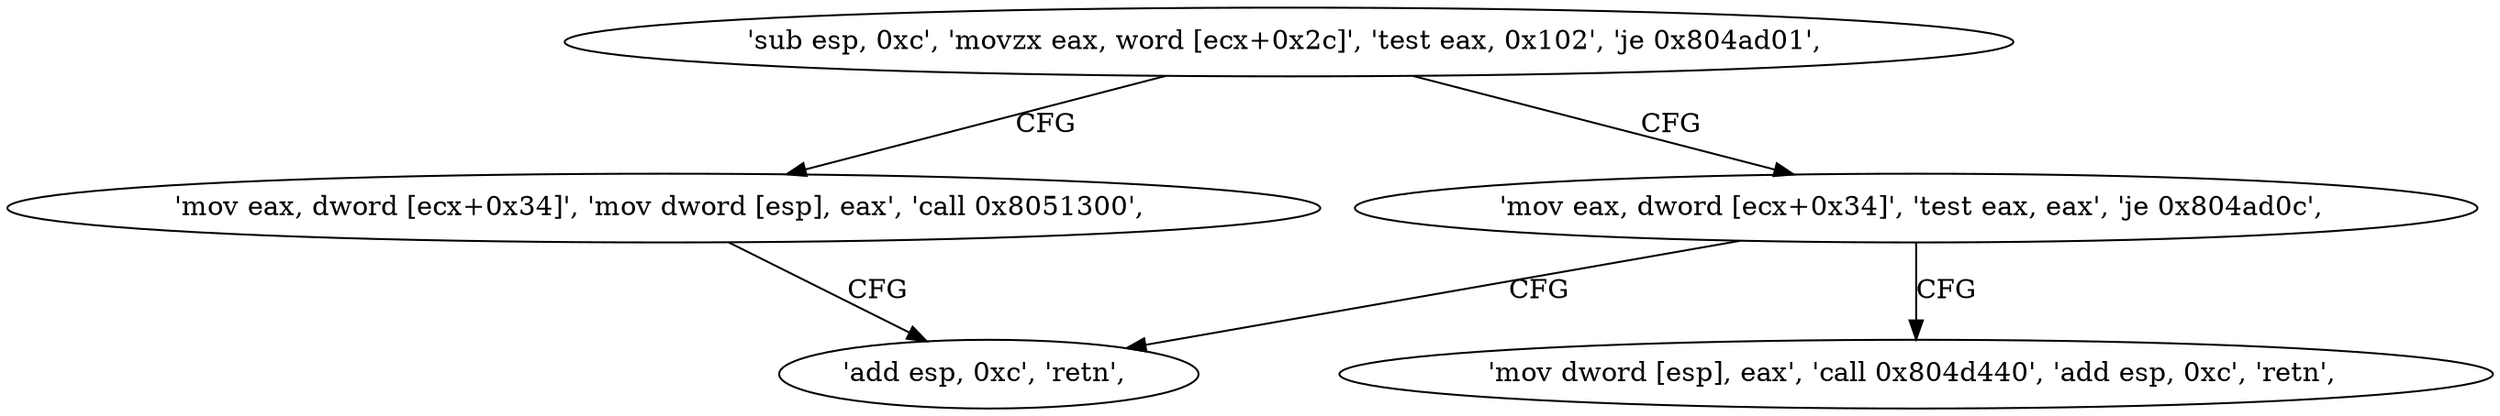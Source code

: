digraph "func" {
"134524128" [label = "'sub esp, 0xc', 'movzx eax, word [ecx+0x2c]', 'test eax, 0x102', 'je 0x804ad01', " ]
"134524161" [label = "'mov eax, dword [ecx+0x34]', 'mov dword [esp], eax', 'call 0x8051300', " ]
"134524142" [label = "'mov eax, dword [ecx+0x34]', 'test eax, eax', 'je 0x804ad0c', " ]
"134524172" [label = "'add esp, 0xc', 'retn', " ]
"134524149" [label = "'mov dword [esp], eax', 'call 0x804d440', 'add esp, 0xc', 'retn', " ]
"134524128" -> "134524161" [ label = "CFG" ]
"134524128" -> "134524142" [ label = "CFG" ]
"134524161" -> "134524172" [ label = "CFG" ]
"134524142" -> "134524172" [ label = "CFG" ]
"134524142" -> "134524149" [ label = "CFG" ]
}

